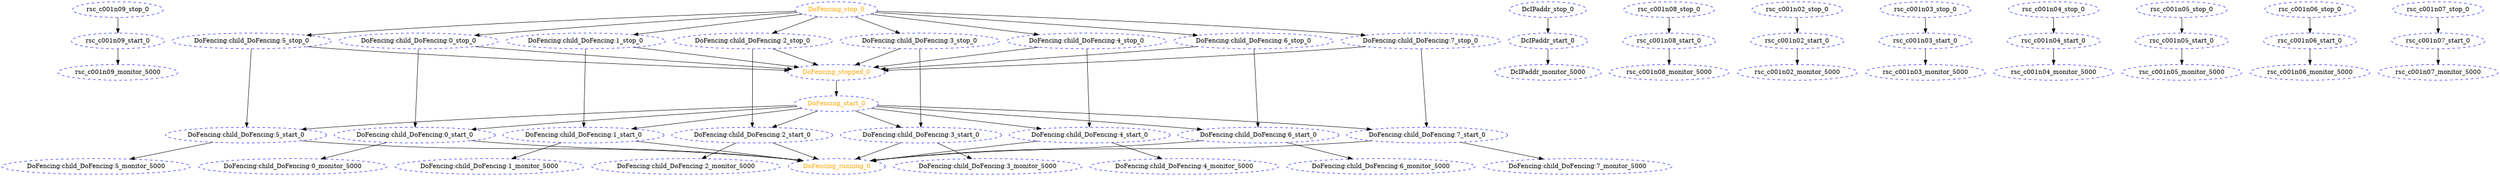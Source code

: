 digraph "g" {
	size = "30,30"
"rsc_c001n09_monitor_5000" [ style="dashed" color="blue" fontcolor="black" ]
"DoFencing:child_DoFencing:5_monitor_5000" [ style="dashed" color="blue" fontcolor="black" ]
"DcIPaddr_monitor_5000" [ style="dashed" color="blue" fontcolor="black" ]
"DoFencing:child_DoFencing:7_monitor_5000" [ style="dashed" color="blue" fontcolor="black" ]
"rsc_c001n08_monitor_5000" [ style="dashed" color="blue" fontcolor="black" ]
"rsc_c001n02_monitor_5000" [ style="dashed" color="blue" fontcolor="black" ]
"DoFencing:child_DoFencing:6_monitor_5000" [ style="dashed" color="blue" fontcolor="black" ]
"DoFencing:child_DoFencing:0_monitor_5000" [ style="dashed" color="blue" fontcolor="black" ]
"rsc_c001n03_monitor_5000" [ style="dashed" color="blue" fontcolor="black" ]
"DoFencing:child_DoFencing:1_monitor_5000" [ style="dashed" color="blue" fontcolor="black" ]
"rsc_c001n04_monitor_5000" [ style="dashed" color="blue" fontcolor="black" ]
"DoFencing:child_DoFencing:2_monitor_5000" [ style="dashed" color="blue" fontcolor="black" ]
"rsc_c001n05_monitor_5000" [ style="dashed" color="blue" fontcolor="black" ]
"DoFencing:child_DoFencing:3_monitor_5000" [ style="dashed" color="blue" fontcolor="black" ]
"rsc_c001n06_monitor_5000" [ style="dashed" color="blue" fontcolor="black" ]
"DoFencing:child_DoFencing:4_monitor_5000" [ style="dashed" color="blue" fontcolor="black" ]
"rsc_c001n07_monitor_5000" [ style="dashed" color="blue" fontcolor="black" ]
"DcIPaddr_stop_0" [ style="dashed" color="blue" fontcolor="black" ]
"DcIPaddr_start_0" [ style="dashed" color="blue" fontcolor="black" ]
"rsc_c001n09_stop_0" [ style="dashed" color="blue" fontcolor="black" ]
"rsc_c001n09_start_0" [ style="dashed" color="blue" fontcolor="black" ]
"rsc_c001n02_stop_0" [ style="dashed" color="blue" fontcolor="black" ]
"rsc_c001n02_start_0" [ style="dashed" color="blue" fontcolor="black" ]
"rsc_c001n03_stop_0" [ style="dashed" color="blue" fontcolor="black" ]
"rsc_c001n03_start_0" [ style="dashed" color="blue" fontcolor="black" ]
"rsc_c001n04_stop_0" [ style="dashed" color="blue" fontcolor="black" ]
"rsc_c001n04_start_0" [ style="dashed" color="blue" fontcolor="black" ]
"rsc_c001n05_stop_0" [ style="dashed" color="blue" fontcolor="black" ]
"rsc_c001n05_start_0" [ style="dashed" color="blue" fontcolor="black" ]
"rsc_c001n06_stop_0" [ style="dashed" color="blue" fontcolor="black" ]
"rsc_c001n06_start_0" [ style="dashed" color="blue" fontcolor="black" ]
"rsc_c001n07_stop_0" [ style="dashed" color="blue" fontcolor="black" ]
"rsc_c001n07_start_0" [ style="dashed" color="blue" fontcolor="black" ]
"rsc_c001n08_stop_0" [ style="dashed" color="blue" fontcolor="black" ]
"rsc_c001n08_start_0" [ style="dashed" color="blue" fontcolor="black" ]
"DoFencing:child_DoFencing:0_stop_0" [ style="dashed" color="blue" fontcolor="black" ]
"DoFencing:child_DoFencing:0_start_0" [ style="dashed" color="blue" fontcolor="black" ]
"DoFencing:child_DoFencing:1_stop_0" [ style="dashed" color="blue" fontcolor="black" ]
"DoFencing:child_DoFencing:1_start_0" [ style="dashed" color="blue" fontcolor="black" ]
"DoFencing:child_DoFencing:2_stop_0" [ style="dashed" color="blue" fontcolor="black" ]
"DoFencing:child_DoFencing:2_start_0" [ style="dashed" color="blue" fontcolor="black" ]
"DoFencing:child_DoFencing:3_stop_0" [ style="dashed" color="blue" fontcolor="black" ]
"DoFencing:child_DoFencing:3_start_0" [ style="dashed" color="blue" fontcolor="black" ]
"DoFencing:child_DoFencing:4_stop_0" [ style="dashed" color="blue" fontcolor="black" ]
"DoFencing:child_DoFencing:4_start_0" [ style="dashed" color="blue" fontcolor="black" ]
"DoFencing:child_DoFencing:5_stop_0" [ style="dashed" color="blue" fontcolor="black" ]
"DoFencing:child_DoFencing:5_start_0" [ style="dashed" color="blue" fontcolor="black" ]
"DoFencing:child_DoFencing:6_stop_0" [ style="dashed" color="blue" fontcolor="black" ]
"DoFencing:child_DoFencing:6_start_0" [ style="dashed" color="blue" fontcolor="black" ]
"DoFencing:child_DoFencing:7_stop_0" [ style="dashed" color="blue" fontcolor="black" ]
"DoFencing:child_DoFencing:7_start_0" [ style="dashed" color="blue" fontcolor="black" ]
"DoFencing_start_0" [ style="dashed" color="blue" fontcolor="orange" ]
"DoFencing_running_0" [ style="dashed" color="blue" fontcolor="orange" ]
"DoFencing_stop_0" [ style="dashed" color="blue" fontcolor="orange" ]
"DoFencing_stopped_0" [ style="dashed" color="blue" fontcolor="orange" ]
"rsc_c001n09_start_0" -> "rsc_c001n09_monitor_5000"
"DoFencing:child_DoFencing:5_start_0" -> "DoFencing:child_DoFencing:5_monitor_5000"
"DcIPaddr_start_0" -> "DcIPaddr_monitor_5000"
"DoFencing:child_DoFencing:7_start_0" -> "DoFencing:child_DoFencing:7_monitor_5000"
"rsc_c001n08_start_0" -> "rsc_c001n08_monitor_5000"
"rsc_c001n02_start_0" -> "rsc_c001n02_monitor_5000"
"DoFencing:child_DoFencing:6_start_0" -> "DoFencing:child_DoFencing:6_monitor_5000"
"DoFencing:child_DoFencing:0_start_0" -> "DoFencing:child_DoFencing:0_monitor_5000"
"rsc_c001n03_start_0" -> "rsc_c001n03_monitor_5000"
"DoFencing:child_DoFencing:1_start_0" -> "DoFencing:child_DoFencing:1_monitor_5000"
"rsc_c001n04_start_0" -> "rsc_c001n04_monitor_5000"
"DoFencing:child_DoFencing:2_start_0" -> "DoFencing:child_DoFencing:2_monitor_5000"
"rsc_c001n05_start_0" -> "rsc_c001n05_monitor_5000"
"DoFencing:child_DoFencing:3_start_0" -> "DoFencing:child_DoFencing:3_monitor_5000"
"rsc_c001n06_start_0" -> "rsc_c001n06_monitor_5000"
"DoFencing:child_DoFencing:4_start_0" -> "DoFencing:child_DoFencing:4_monitor_5000"
"rsc_c001n07_start_0" -> "rsc_c001n07_monitor_5000"
"DcIPaddr_stop_0" -> "DcIPaddr_start_0"
"rsc_c001n09_stop_0" -> "rsc_c001n09_start_0"
"rsc_c001n02_stop_0" -> "rsc_c001n02_start_0"
"rsc_c001n03_stop_0" -> "rsc_c001n03_start_0"
"rsc_c001n04_stop_0" -> "rsc_c001n04_start_0"
"rsc_c001n05_stop_0" -> "rsc_c001n05_start_0"
"rsc_c001n06_stop_0" -> "rsc_c001n06_start_0"
"rsc_c001n07_stop_0" -> "rsc_c001n07_start_0"
"rsc_c001n08_stop_0" -> "rsc_c001n08_start_0"
"DoFencing_stop_0" -> "DoFencing:child_DoFencing:0_stop_0"
"DoFencing:child_DoFencing:0_stop_0" -> "DoFencing:child_DoFencing:0_start_0"
"DoFencing_start_0" -> "DoFencing:child_DoFencing:0_start_0"
"DoFencing_stop_0" -> "DoFencing:child_DoFencing:1_stop_0"
"DoFencing:child_DoFencing:1_stop_0" -> "DoFencing:child_DoFencing:1_start_0"
"DoFencing_start_0" -> "DoFencing:child_DoFencing:1_start_0"
"DoFencing_stop_0" -> "DoFencing:child_DoFencing:2_stop_0"
"DoFencing:child_DoFencing:2_stop_0" -> "DoFencing:child_DoFencing:2_start_0"
"DoFencing_start_0" -> "DoFencing:child_DoFencing:2_start_0"
"DoFencing_stop_0" -> "DoFencing:child_DoFencing:3_stop_0"
"DoFencing:child_DoFencing:3_stop_0" -> "DoFencing:child_DoFencing:3_start_0"
"DoFencing_start_0" -> "DoFencing:child_DoFencing:3_start_0"
"DoFencing_stop_0" -> "DoFencing:child_DoFencing:4_stop_0"
"DoFencing:child_DoFencing:4_stop_0" -> "DoFencing:child_DoFencing:4_start_0"
"DoFencing_start_0" -> "DoFencing:child_DoFencing:4_start_0"
"DoFencing_stop_0" -> "DoFencing:child_DoFencing:5_stop_0"
"DoFencing:child_DoFencing:5_stop_0" -> "DoFencing:child_DoFencing:5_start_0"
"DoFencing_start_0" -> "DoFencing:child_DoFencing:5_start_0"
"DoFencing_stop_0" -> "DoFencing:child_DoFencing:6_stop_0"
"DoFencing:child_DoFencing:6_stop_0" -> "DoFencing:child_DoFencing:6_start_0"
"DoFencing_start_0" -> "DoFencing:child_DoFencing:6_start_0"
"DoFencing_stop_0" -> "DoFencing:child_DoFencing:7_stop_0"
"DoFencing:child_DoFencing:7_stop_0" -> "DoFencing:child_DoFencing:7_start_0"
"DoFencing_start_0" -> "DoFencing:child_DoFencing:7_start_0"
"DoFencing_stopped_0" -> "DoFencing_start_0"
"DoFencing:child_DoFencing:0_start_0" -> "DoFencing_running_0"
"DoFencing:child_DoFencing:1_start_0" -> "DoFencing_running_0"
"DoFencing:child_DoFencing:2_start_0" -> "DoFencing_running_0"
"DoFencing:child_DoFencing:3_start_0" -> "DoFencing_running_0"
"DoFencing:child_DoFencing:4_start_0" -> "DoFencing_running_0"
"DoFencing:child_DoFencing:5_start_0" -> "DoFencing_running_0"
"DoFencing:child_DoFencing:6_start_0" -> "DoFencing_running_0"
"DoFencing:child_DoFencing:7_start_0" -> "DoFencing_running_0"
"DoFencing:child_DoFencing:0_stop_0" -> "DoFencing_stopped_0"
"DoFencing:child_DoFencing:1_stop_0" -> "DoFencing_stopped_0"
"DoFencing:child_DoFencing:2_stop_0" -> "DoFencing_stopped_0"
"DoFencing:child_DoFencing:3_stop_0" -> "DoFencing_stopped_0"
"DoFencing:child_DoFencing:4_stop_0" -> "DoFencing_stopped_0"
"DoFencing:child_DoFencing:5_stop_0" -> "DoFencing_stopped_0"
"DoFencing:child_DoFencing:6_stop_0" -> "DoFencing_stopped_0"
"DoFencing:child_DoFencing:7_stop_0" -> "DoFencing_stopped_0"
}
